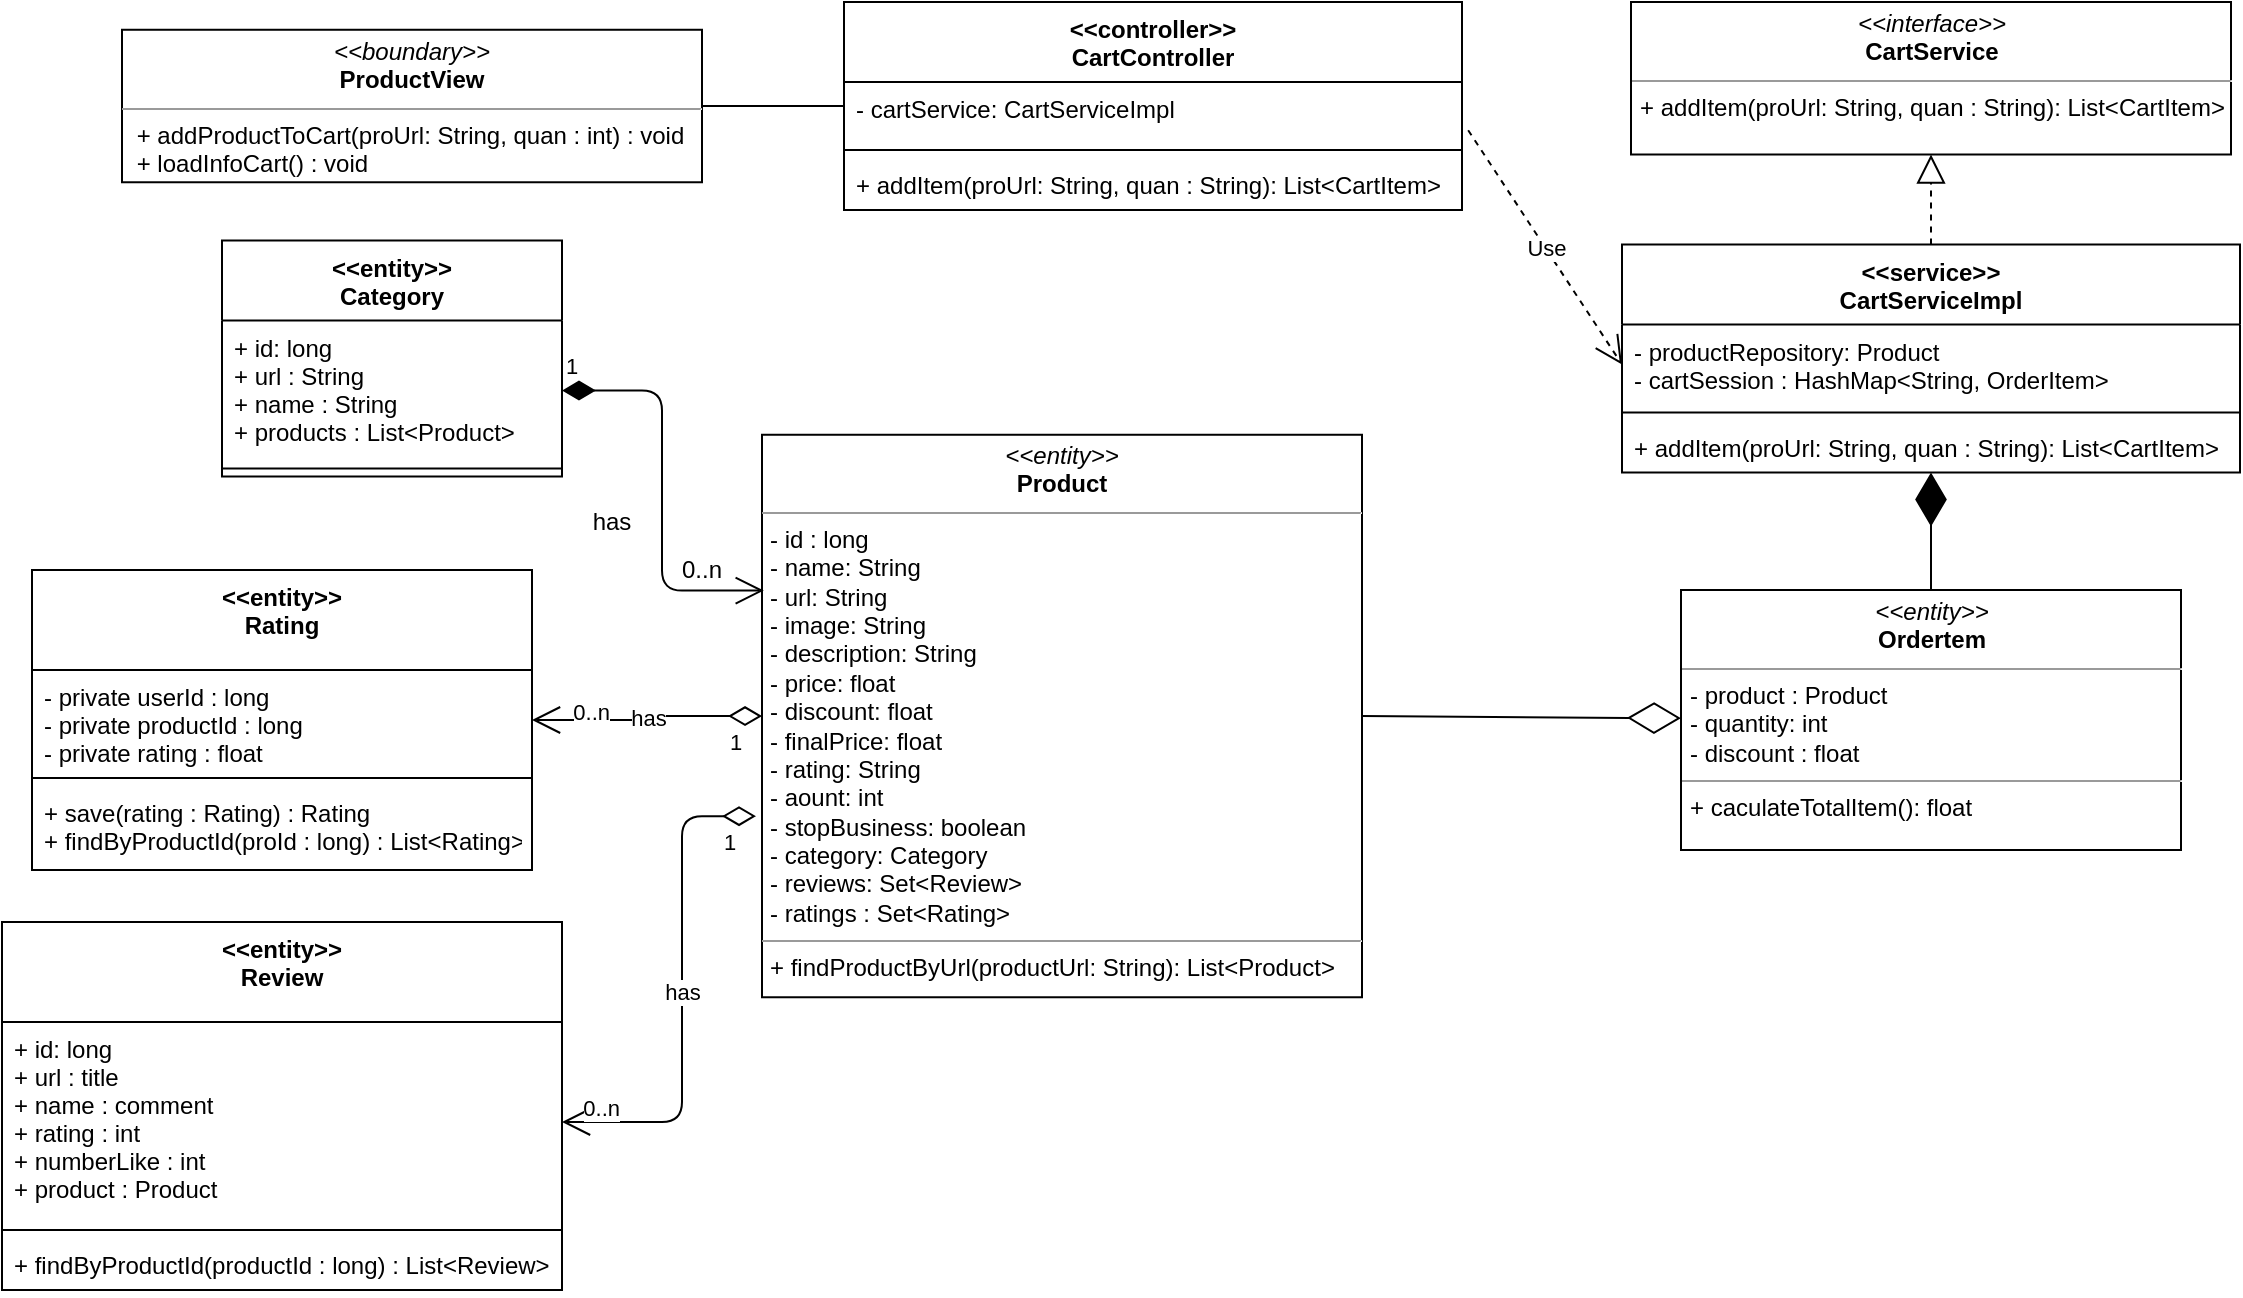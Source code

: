 <mxfile version="14.6.13" type="device"><diagram id="C5RBs43oDa-KdzZeNtuy" name="Page-1"><mxGraphModel dx="1935" dy="425" grid="1" gridSize="10" guides="1" tooltips="1" connect="1" arrows="1" fold="1" page="1" pageScale="1" pageWidth="827" pageHeight="1169" math="0" shadow="0"><root><mxCell id="WIyWlLk6GJQsqaUBKTNV-0"/><mxCell id="WIyWlLk6GJQsqaUBKTNV-1" parent="WIyWlLk6GJQsqaUBKTNV-0"/><mxCell id="0fcTbvwWaFD5f94kFZd5-0" value="&lt;p style=&quot;margin: 0px ; margin-top: 4px ; text-align: center&quot;&gt;&lt;i&gt;&amp;lt;&amp;lt;boundary&amp;gt;&amp;gt;&lt;/i&gt;&lt;br&gt;&lt;b&gt;ProductView&lt;/b&gt;&lt;/p&gt;&lt;hr size=&quot;1&quot;&gt;&lt;p style=&quot;margin: 0px ; margin-left: 4px&quot;&gt;&lt;span&gt;&amp;nbsp;+ addProductToCart(proUrl: String, quan : int) : void&lt;/span&gt;&lt;/p&gt;&lt;p style=&quot;margin: 0px ; margin-left: 4px&quot;&gt;&amp;nbsp;+ loadInfoCart() : void&lt;/p&gt;" style="verticalAlign=top;align=left;overflow=fill;fontSize=12;fontFamily=Helvetica;html=1;" parent="WIyWlLk6GJQsqaUBKTNV-1" vertex="1"><mxGeometry x="20" y="13.88" width="290" height="76.25" as="geometry"/></mxCell><mxCell id="0fcTbvwWaFD5f94kFZd5-2" value="" style="endArrow=none;html=1;edgeStyle=orthogonalEdgeStyle;exitX=1;exitY=0.5;exitDx=0;exitDy=0;" parent="WIyWlLk6GJQsqaUBKTNV-1" source="0fcTbvwWaFD5f94kFZd5-0" target="ctuKIF0l75l8t5O3bohN-28" edge="1"><mxGeometry relative="1" as="geometry"><mxPoint x="310" y="190" as="sourcePoint"/><mxPoint x="360" y="182.5" as="targetPoint"/></mxGeometry></mxCell><mxCell id="0fcTbvwWaFD5f94kFZd5-5" value="&lt;p style=&quot;margin: 0px ; margin-top: 4px ; text-align: center&quot;&gt;&lt;i&gt;&amp;lt;&amp;lt;entity&amp;gt;&amp;gt;&lt;/i&gt;&lt;br&gt;&lt;b&gt;Ordertem&lt;/b&gt;&lt;/p&gt;&lt;hr size=&quot;1&quot;&gt;&lt;p style=&quot;margin: 0px ; margin-left: 4px&quot;&gt;- product : Product&lt;/p&gt;&lt;p style=&quot;margin: 0px ; margin-left: 4px&quot;&gt;- quantity: int&lt;br&gt;- discount : float&lt;/p&gt;&lt;hr size=&quot;1&quot;&gt;&lt;p style=&quot;margin: 0px ; margin-left: 4px&quot;&gt;+ caculateTotalItem(): float&lt;br&gt;&lt;/p&gt;" style="verticalAlign=top;align=left;overflow=fill;fontSize=12;fontFamily=Helvetica;html=1;" parent="WIyWlLk6GJQsqaUBKTNV-1" vertex="1"><mxGeometry x="799.5" y="294" width="250" height="130" as="geometry"/></mxCell><mxCell id="ctuKIF0l75l8t5O3bohN-0" value="&lt;p style=&quot;margin: 0px ; margin-top: 4px ; text-align: center&quot;&gt;&lt;i&gt;&amp;lt;&amp;lt;interface&amp;gt;&amp;gt;&lt;/i&gt;&lt;br&gt;&lt;b&gt;CartService&lt;/b&gt;&lt;/p&gt;&lt;hr size=&quot;1&quot;&gt;&lt;p style=&quot;margin: 0px ; margin-left: 4px&quot;&gt;+ addItem(proUrl: String, quan : String): List&amp;lt;CartItem&amp;gt;&lt;/p&gt;" style="verticalAlign=top;align=left;overflow=fill;fontSize=12;fontFamily=Helvetica;html=1;" vertex="1" parent="WIyWlLk6GJQsqaUBKTNV-1"><mxGeometry x="774.5" width="300" height="76.25" as="geometry"/></mxCell><mxCell id="ctuKIF0l75l8t5O3bohN-1" value="&lt;p style=&quot;margin: 0px ; margin-top: 4px ; text-align: center&quot;&gt;&lt;i&gt;&amp;lt;&amp;lt;entity&amp;gt;&amp;gt;&lt;/i&gt;&lt;br&gt;&lt;b&gt;Product&lt;/b&gt;&lt;/p&gt;&lt;hr size=&quot;1&quot;&gt;&lt;p style=&quot;margin: 0px ; margin-left: 4px&quot;&gt;- id : long&lt;/p&gt;&lt;p style=&quot;margin: 0px ; margin-left: 4px&quot;&gt;- name: String&lt;br&gt;- url: String&lt;/p&gt;&lt;p style=&quot;margin: 0px ; margin-left: 4px&quot;&gt;- image: String&lt;/p&gt;&lt;p style=&quot;margin: 0px ; margin-left: 4px&quot;&gt;- description: String&lt;/p&gt;&lt;p style=&quot;margin: 0px ; margin-left: 4px&quot;&gt;- price: float&lt;/p&gt;&lt;p style=&quot;margin: 0px ; margin-left: 4px&quot;&gt;- discount: float&lt;/p&gt;&lt;p style=&quot;margin: 0px ; margin-left: 4px&quot;&gt;- finalPrice: float&lt;/p&gt;&lt;p style=&quot;margin: 0px ; margin-left: 4px&quot;&gt;- rating: String&lt;/p&gt;&lt;p style=&quot;margin: 0px ; margin-left: 4px&quot;&gt;- aount: int&lt;/p&gt;&lt;p style=&quot;margin: 0px ; margin-left: 4px&quot;&gt;- stopBusiness: boolean&lt;/p&gt;&lt;p style=&quot;margin: 0px ; margin-left: 4px&quot;&gt;- category: Category&lt;/p&gt;&lt;p style=&quot;margin: 0px ; margin-left: 4px&quot;&gt;- reviews: Set&amp;lt;Review&amp;gt;&lt;/p&gt;&lt;p style=&quot;margin: 0px ; margin-left: 4px&quot;&gt;- ratings : Set&amp;lt;Rating&amp;gt;&lt;/p&gt;&lt;hr size=&quot;1&quot;&gt;&lt;p style=&quot;margin: 0px ; margin-left: 4px&quot;&gt;+ findProductByUrl(productUrl: String): List&amp;lt;Product&amp;gt;&lt;br&gt;&lt;/p&gt;" style="verticalAlign=top;align=left;overflow=fill;fontSize=12;fontFamily=Helvetica;html=1;" vertex="1" parent="WIyWlLk6GJQsqaUBKTNV-1"><mxGeometry x="340" y="216.38" width="300" height="281.25" as="geometry"/></mxCell><mxCell id="ctuKIF0l75l8t5O3bohN-2" value="&lt;&lt;entity&gt;&gt;&#10;Category" style="swimlane;fontStyle=1;align=center;verticalAlign=top;childLayout=stackLayout;horizontal=1;startSize=40;horizontalStack=0;resizeParent=1;resizeParentMax=0;resizeLast=0;collapsible=1;marginBottom=0;" vertex="1" parent="WIyWlLk6GJQsqaUBKTNV-1"><mxGeometry x="70" y="119.25" width="170" height="118" as="geometry"/></mxCell><mxCell id="ctuKIF0l75l8t5O3bohN-3" value="+ id: long&#10;+ url : String&#10;+ name : String&#10;+ products : List&lt;Product&gt;" style="text;strokeColor=none;fillColor=none;align=left;verticalAlign=top;spacingLeft=4;spacingRight=4;overflow=hidden;rotatable=0;points=[[0,0.5],[1,0.5]];portConstraint=eastwest;" vertex="1" parent="ctuKIF0l75l8t5O3bohN-2"><mxGeometry y="40" width="170" height="70" as="geometry"/></mxCell><mxCell id="ctuKIF0l75l8t5O3bohN-4" value="" style="line;strokeWidth=1;fillColor=none;align=left;verticalAlign=middle;spacingTop=-1;spacingLeft=3;spacingRight=3;rotatable=0;labelPosition=right;points=[];portConstraint=eastwest;" vertex="1" parent="ctuKIF0l75l8t5O3bohN-2"><mxGeometry y="110" width="170" height="8" as="geometry"/></mxCell><mxCell id="ctuKIF0l75l8t5O3bohN-5" value="has" style="endArrow=open;html=1;endSize=12;startArrow=diamondThin;startSize=14;startFill=0;edgeStyle=orthogonalEdgeStyle;exitX=-0.01;exitY=0.678;exitDx=0;exitDy=0;exitPerimeter=0;entryX=1;entryY=0.5;entryDx=0;entryDy=0;" edge="1" parent="WIyWlLk6GJQsqaUBKTNV-1" source="ctuKIF0l75l8t5O3bohN-1" target="ctuKIF0l75l8t5O3bohN-21"><mxGeometry relative="1" as="geometry"><mxPoint x="835" y="830" as="sourcePoint"/><mxPoint x="290" y="570" as="targetPoint"/><Array as="points"><mxPoint x="300" y="407"/><mxPoint x="300" y="560"/></Array></mxGeometry></mxCell><mxCell id="ctuKIF0l75l8t5O3bohN-6" value="1" style="edgeLabel;resizable=0;html=1;align=left;verticalAlign=top;" connectable="0" vertex="1" parent="ctuKIF0l75l8t5O3bohN-5"><mxGeometry x="-1" relative="1" as="geometry"><mxPoint x="-18" as="offset"/></mxGeometry></mxCell><mxCell id="ctuKIF0l75l8t5O3bohN-7" value="0..n" style="edgeLabel;resizable=0;html=1;align=right;verticalAlign=top;" connectable="0" vertex="1" parent="ctuKIF0l75l8t5O3bohN-5"><mxGeometry x="1" relative="1" as="geometry"><mxPoint x="30" y="-20" as="offset"/></mxGeometry></mxCell><mxCell id="ctuKIF0l75l8t5O3bohN-8" value="has" style="endArrow=open;html=1;endSize=12;startArrow=diamondThin;startSize=14;startFill=0;edgeStyle=orthogonalEdgeStyle;" edge="1" parent="WIyWlLk6GJQsqaUBKTNV-1" source="ctuKIF0l75l8t5O3bohN-1" target="ctuKIF0l75l8t5O3bohN-11"><mxGeometry relative="1" as="geometry"><mxPoint x="260" y="490" as="sourcePoint"/><mxPoint x="220" y="357" as="targetPoint"/></mxGeometry></mxCell><mxCell id="ctuKIF0l75l8t5O3bohN-9" value="1" style="edgeLabel;resizable=0;html=1;align=left;verticalAlign=top;" connectable="0" vertex="1" parent="ctuKIF0l75l8t5O3bohN-8"><mxGeometry x="-1" relative="1" as="geometry"><mxPoint x="-18" as="offset"/></mxGeometry></mxCell><mxCell id="ctuKIF0l75l8t5O3bohN-10" value="0..n" style="edgeLabel;resizable=0;html=1;align=right;verticalAlign=top;" connectable="0" vertex="1" parent="ctuKIF0l75l8t5O3bohN-8"><mxGeometry x="1" relative="1" as="geometry"><mxPoint x="40" y="-17" as="offset"/></mxGeometry></mxCell><mxCell id="ctuKIF0l75l8t5O3bohN-11" value="&lt;&lt;entity&gt;&gt;&#10;Rating" style="swimlane;fontStyle=1;align=center;verticalAlign=top;childLayout=stackLayout;horizontal=1;startSize=50;horizontalStack=0;resizeParent=1;resizeParentMax=0;resizeLast=0;collapsible=1;marginBottom=0;" vertex="1" parent="WIyWlLk6GJQsqaUBKTNV-1"><mxGeometry x="-25" y="284" width="250" height="150" as="geometry"/></mxCell><mxCell id="ctuKIF0l75l8t5O3bohN-12" value="- private userId : long&#10;- private productId : long&#10;- private rating : float" style="text;strokeColor=none;fillColor=none;align=left;verticalAlign=top;spacingLeft=4;spacingRight=4;overflow=hidden;rotatable=0;points=[[0,0.5],[1,0.5]];portConstraint=eastwest;" vertex="1" parent="ctuKIF0l75l8t5O3bohN-11"><mxGeometry y="50" width="250" height="50" as="geometry"/></mxCell><mxCell id="ctuKIF0l75l8t5O3bohN-13" value="" style="line;strokeWidth=1;fillColor=none;align=left;verticalAlign=middle;spacingTop=-1;spacingLeft=3;spacingRight=3;rotatable=0;labelPosition=right;points=[];portConstraint=eastwest;" vertex="1" parent="ctuKIF0l75l8t5O3bohN-11"><mxGeometry y="100" width="250" height="8" as="geometry"/></mxCell><mxCell id="ctuKIF0l75l8t5O3bohN-14" value="+ save(rating : Rating) : Rating&#10;+ findByProductId(proId : long) : List&lt;Rating&gt;" style="text;strokeColor=none;fillColor=none;align=left;verticalAlign=top;spacingLeft=4;spacingRight=4;overflow=hidden;rotatable=0;points=[[0,0.5],[1,0.5]];portConstraint=eastwest;" vertex="1" parent="ctuKIF0l75l8t5O3bohN-11"><mxGeometry y="108" width="250" height="42" as="geometry"/></mxCell><mxCell id="ctuKIF0l75l8t5O3bohN-17" value="has" style="text;html=1;strokeColor=none;fillColor=none;align=center;verticalAlign=middle;whiteSpace=wrap;rounded=0;" vertex="1" parent="WIyWlLk6GJQsqaUBKTNV-1"><mxGeometry x="250" y="250" width="30" height="20" as="geometry"/></mxCell><mxCell id="ctuKIF0l75l8t5O3bohN-18" value="0..n" style="text;html=1;strokeColor=none;fillColor=none;align=center;verticalAlign=middle;whiteSpace=wrap;rounded=0;" vertex="1" parent="WIyWlLk6GJQsqaUBKTNV-1"><mxGeometry x="290" y="274" width="40" height="20" as="geometry"/></mxCell><mxCell id="ctuKIF0l75l8t5O3bohN-19" value="1" style="endArrow=open;html=1;endSize=12;startArrow=diamondThin;startSize=14;startFill=1;edgeStyle=orthogonalEdgeStyle;align=left;verticalAlign=bottom;exitX=1;exitY=0.5;exitDx=0;exitDy=0;entryX=0.003;entryY=0.277;entryDx=0;entryDy=0;entryPerimeter=0;" edge="1" parent="WIyWlLk6GJQsqaUBKTNV-1" source="ctuKIF0l75l8t5O3bohN-3" target="ctuKIF0l75l8t5O3bohN-1"><mxGeometry x="-1" y="3" relative="1" as="geometry"><mxPoint x="460" y="760" as="sourcePoint"/><mxPoint x="250" y="430" as="targetPoint"/></mxGeometry></mxCell><mxCell id="ctuKIF0l75l8t5O3bohN-20" value="&lt;&lt;entity&gt;&gt;&#10;Review" style="swimlane;fontStyle=1;align=center;verticalAlign=top;childLayout=stackLayout;horizontal=1;startSize=50;horizontalStack=0;resizeParent=1;resizeParentMax=0;resizeLast=0;collapsible=1;marginBottom=0;" vertex="1" parent="WIyWlLk6GJQsqaUBKTNV-1"><mxGeometry x="-40" y="460" width="280" height="184" as="geometry"/></mxCell><mxCell id="ctuKIF0l75l8t5O3bohN-21" value="+ id: long&#10;+ url : title&#10;+ name : comment&#10;+ rating : int&#10;+ numberLike : int&#10;+ product : Product" style="text;strokeColor=none;fillColor=none;align=left;verticalAlign=top;spacingLeft=4;spacingRight=4;overflow=hidden;rotatable=0;points=[[0,0.5],[1,0.5]];portConstraint=eastwest;" vertex="1" parent="ctuKIF0l75l8t5O3bohN-20"><mxGeometry y="50" width="280" height="100" as="geometry"/></mxCell><mxCell id="ctuKIF0l75l8t5O3bohN-22" value="" style="line;strokeWidth=1;fillColor=none;align=left;verticalAlign=middle;spacingTop=-1;spacingLeft=3;spacingRight=3;rotatable=0;labelPosition=right;points=[];portConstraint=eastwest;" vertex="1" parent="ctuKIF0l75l8t5O3bohN-20"><mxGeometry y="150" width="280" height="8" as="geometry"/></mxCell><mxCell id="ctuKIF0l75l8t5O3bohN-23" value="+ findByProductId(productId : long) : List&lt;Review&gt;" style="text;strokeColor=none;fillColor=none;align=left;verticalAlign=top;spacingLeft=4;spacingRight=4;overflow=hidden;rotatable=0;points=[[0,0.5],[1,0.5]];portConstraint=eastwest;" vertex="1" parent="ctuKIF0l75l8t5O3bohN-20"><mxGeometry y="158" width="280" height="26" as="geometry"/></mxCell><mxCell id="ctuKIF0l75l8t5O3bohN-24" value="&lt;&lt;service&gt;&gt;&#10;CartServiceImpl" style="swimlane;fontStyle=1;align=center;verticalAlign=top;childLayout=stackLayout;horizontal=1;startSize=40;horizontalStack=0;resizeParent=1;resizeParentMax=0;resizeLast=0;collapsible=1;marginBottom=0;" vertex="1" parent="WIyWlLk6GJQsqaUBKTNV-1"><mxGeometry x="770" y="121.25" width="309" height="114" as="geometry"/></mxCell><mxCell id="ctuKIF0l75l8t5O3bohN-25" value="- productRepository: Product&#10;- cartSession : HashMap&lt;String, OrderItem&gt;" style="text;strokeColor=none;fillColor=none;align=left;verticalAlign=top;spacingLeft=4;spacingRight=4;overflow=hidden;rotatable=0;points=[[0,0.5],[1,0.5]];portConstraint=eastwest;" vertex="1" parent="ctuKIF0l75l8t5O3bohN-24"><mxGeometry y="40" width="309" height="40" as="geometry"/></mxCell><mxCell id="ctuKIF0l75l8t5O3bohN-26" value="" style="line;strokeWidth=1;fillColor=none;align=left;verticalAlign=middle;spacingTop=-1;spacingLeft=3;spacingRight=3;rotatable=0;labelPosition=right;points=[];portConstraint=eastwest;" vertex="1" parent="ctuKIF0l75l8t5O3bohN-24"><mxGeometry y="80" width="309" height="8" as="geometry"/></mxCell><mxCell id="ctuKIF0l75l8t5O3bohN-27" value="+ addItem(proUrl: String, quan : String): List&lt;CartItem&gt;" style="text;strokeColor=none;fillColor=none;align=left;verticalAlign=top;spacingLeft=4;spacingRight=4;overflow=hidden;rotatable=0;points=[[0,0.5],[1,0.5]];portConstraint=eastwest;" vertex="1" parent="ctuKIF0l75l8t5O3bohN-24"><mxGeometry y="88" width="309" height="26" as="geometry"/></mxCell><mxCell id="ctuKIF0l75l8t5O3bohN-28" value="&lt;&lt;controller&gt;&gt;&#10;CartController" style="swimlane;fontStyle=1;align=center;verticalAlign=top;childLayout=stackLayout;horizontal=1;startSize=40;horizontalStack=0;resizeParent=1;resizeParentMax=0;resizeLast=0;collapsible=1;marginBottom=0;" vertex="1" parent="WIyWlLk6GJQsqaUBKTNV-1"><mxGeometry x="381" width="309" height="104" as="geometry"/></mxCell><mxCell id="ctuKIF0l75l8t5O3bohN-29" value="- cartService: CartServiceImpl" style="text;strokeColor=none;fillColor=none;align=left;verticalAlign=top;spacingLeft=4;spacingRight=4;overflow=hidden;rotatable=0;points=[[0,0.5],[1,0.5]];portConstraint=eastwest;" vertex="1" parent="ctuKIF0l75l8t5O3bohN-28"><mxGeometry y="40" width="309" height="30" as="geometry"/></mxCell><mxCell id="ctuKIF0l75l8t5O3bohN-30" value="" style="line;strokeWidth=1;fillColor=none;align=left;verticalAlign=middle;spacingTop=-1;spacingLeft=3;spacingRight=3;rotatable=0;labelPosition=right;points=[];portConstraint=eastwest;" vertex="1" parent="ctuKIF0l75l8t5O3bohN-28"><mxGeometry y="70" width="309" height="8" as="geometry"/></mxCell><mxCell id="ctuKIF0l75l8t5O3bohN-31" value="+ addItem(proUrl: String, quan : String): List&lt;CartItem&gt;" style="text;strokeColor=none;fillColor=none;align=left;verticalAlign=top;spacingLeft=4;spacingRight=4;overflow=hidden;rotatable=0;points=[[0,0.5],[1,0.5]];portConstraint=eastwest;" vertex="1" parent="ctuKIF0l75l8t5O3bohN-28"><mxGeometry y="78" width="309" height="26" as="geometry"/></mxCell><mxCell id="ctuKIF0l75l8t5O3bohN-32" value="Use" style="endArrow=open;endSize=12;dashed=1;html=1;exitX=1.01;exitY=0.803;exitDx=0;exitDy=0;exitPerimeter=0;entryX=0;entryY=0.5;entryDx=0;entryDy=0;" edge="1" parent="WIyWlLk6GJQsqaUBKTNV-1" source="ctuKIF0l75l8t5O3bohN-29" target="ctuKIF0l75l8t5O3bohN-25"><mxGeometry width="160" relative="1" as="geometry"><mxPoint x="580" y="140" as="sourcePoint"/><mxPoint x="740" y="140" as="targetPoint"/></mxGeometry></mxCell><mxCell id="ctuKIF0l75l8t5O3bohN-33" value="" style="endArrow=block;dashed=1;endFill=0;endSize=12;html=1;entryX=0.5;entryY=1;entryDx=0;entryDy=0;exitX=0.5;exitY=0;exitDx=0;exitDy=0;" edge="1" parent="WIyWlLk6GJQsqaUBKTNV-1" source="ctuKIF0l75l8t5O3bohN-24" target="ctuKIF0l75l8t5O3bohN-0"><mxGeometry width="160" relative="1" as="geometry"><mxPoint x="874" y="120" as="sourcePoint"/><mxPoint x="945" y="176.875" as="targetPoint"/></mxGeometry></mxCell><mxCell id="ctuKIF0l75l8t5O3bohN-35" value="" style="endArrow=diamondThin;endFill=1;endSize=24;html=1;exitX=0.5;exitY=0;exitDx=0;exitDy=0;" edge="1" parent="WIyWlLk6GJQsqaUBKTNV-1" source="0fcTbvwWaFD5f94kFZd5-5" target="ctuKIF0l75l8t5O3bohN-24"><mxGeometry width="160" relative="1" as="geometry"><mxPoint x="580" y="340" as="sourcePoint"/><mxPoint x="740" y="340" as="targetPoint"/></mxGeometry></mxCell><mxCell id="ctuKIF0l75l8t5O3bohN-36" value="" style="endArrow=diamondThin;endFill=0;endSize=24;html=1;exitX=1;exitY=0.5;exitDx=0;exitDy=0;" edge="1" parent="WIyWlLk6GJQsqaUBKTNV-1" source="ctuKIF0l75l8t5O3bohN-1" target="0fcTbvwWaFD5f94kFZd5-5"><mxGeometry width="160" relative="1" as="geometry"><mxPoint x="580" y="340" as="sourcePoint"/><mxPoint x="740" y="340" as="targetPoint"/></mxGeometry></mxCell></root></mxGraphModel></diagram></mxfile>